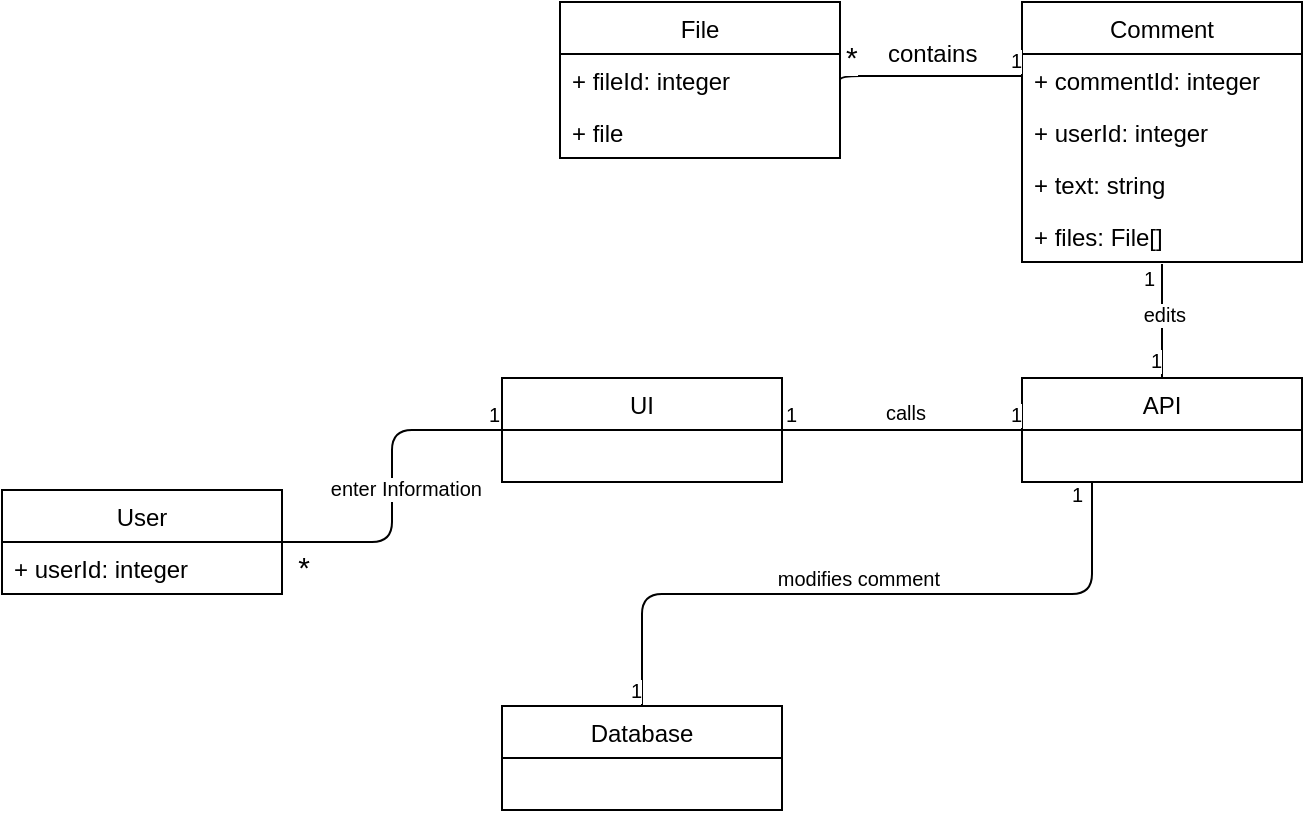 <mxfile version="10.7.1" type="google"><diagram id="DuFwiygCA5NhWehrIfKz" name="Page-1"><mxGraphModel dx="840" dy="452" grid="1" gridSize="10" guides="1" tooltips="1" connect="1" arrows="1" fold="1" page="1" pageScale="1" pageWidth="850" pageHeight="1100" math="0" shadow="0"><root><mxCell id="0"/><mxCell id="1" parent="0"/><mxCell id="mjrZsOxv6ocfrQTiyNL5-1" value="User" style="swimlane;fontStyle=0;childLayout=stackLayout;horizontal=1;startSize=26;fillColor=none;horizontalStack=0;resizeParent=1;resizeParentMax=0;resizeLast=0;collapsible=1;marginBottom=0;" parent="1" vertex="1"><mxGeometry x="30" y="272" width="140" height="52" as="geometry"><mxRectangle x="120" y="80" width="90" height="26" as="alternateBounds"/></mxGeometry></mxCell><mxCell id="Fd1iWmzivIPaSFPDkkt3-1" value="+ userId: integer" style="text;strokeColor=none;fillColor=none;align=left;verticalAlign=top;spacingLeft=4;spacingRight=4;overflow=hidden;rotatable=0;points=[[0,0.5],[1,0.5]];portConstraint=eastwest;" parent="mjrZsOxv6ocfrQTiyNL5-1" vertex="1"><mxGeometry y="26" width="140" height="26" as="geometry"/></mxCell><mxCell id="mjrZsOxv6ocfrQTiyNL5-2" value="Database" style="swimlane;fontStyle=0;childLayout=stackLayout;horizontal=1;startSize=26;fillColor=none;horizontalStack=0;resizeParent=1;resizeParentMax=0;resizeLast=0;collapsible=1;marginBottom=0;" parent="1" vertex="1"><mxGeometry x="280" y="380" width="140" height="52" as="geometry"/></mxCell><mxCell id="mjrZsOxv6ocfrQTiyNL5-3" value="UI" style="swimlane;fontStyle=0;childLayout=stackLayout;horizontal=1;startSize=26;fillColor=none;horizontalStack=0;resizeParent=1;resizeParentMax=0;resizeLast=0;collapsible=1;marginBottom=0;" parent="1" vertex="1"><mxGeometry x="280" y="216" width="140" height="52" as="geometry"/></mxCell><mxCell id="mjrZsOxv6ocfrQTiyNL5-4" value="API" style="swimlane;fontStyle=0;childLayout=stackLayout;horizontal=1;startSize=26;fillColor=none;horizontalStack=0;resizeParent=1;resizeParentMax=0;resizeLast=0;collapsible=1;marginBottom=0;" parent="1" vertex="1"><mxGeometry x="540" y="216" width="140" height="52" as="geometry"/></mxCell><mxCell id="mjrZsOxv6ocfrQTiyNL5-5" value="" style="endArrow=none;html=1;edgeStyle=orthogonalEdgeStyle;entryX=0;entryY=0.5;entryDx=0;entryDy=0;exitX=1;exitY=0.5;exitDx=0;exitDy=0;" parent="1" source="mjrZsOxv6ocfrQTiyNL5-1" target="mjrZsOxv6ocfrQTiyNL5-3" edge="1"><mxGeometry relative="1" as="geometry"><mxPoint x="170" y="311" as="sourcePoint"/><mxPoint x="250" y="270" as="targetPoint"/></mxGeometry></mxCell><mxCell id="mjrZsOxv6ocfrQTiyNL5-6" value="enter Information" style="resizable=0;html=1;align=right;verticalAlign=bottom;labelBackgroundColor=#ffffff;fontSize=10;" parent="mjrZsOxv6ocfrQTiyNL5-5" connectable="0" vertex="1"><mxGeometry x="1" relative="1" as="geometry"><mxPoint x="-10" y="37" as="offset"/></mxGeometry></mxCell><mxCell id="mjrZsOxv6ocfrQTiyNL5-7" value="1" style="resizable=0;html=1;align=right;verticalAlign=bottom;labelBackgroundColor=#ffffff;fontSize=10;" parent="1" connectable="0" vertex="1"><mxGeometry x="309" y="184" as="geometry"><mxPoint x="-30" y="58" as="offset"/></mxGeometry></mxCell><mxCell id="mjrZsOxv6ocfrQTiyNL5-8" value="&lt;font style=&quot;font-size: 15px&quot;&gt;*&lt;/font&gt;" style="resizable=0;html=1;align=right;verticalAlign=bottom;labelBackgroundColor=#ffffff;fontSize=10;" parent="1" connectable="0" vertex="1"><mxGeometry x="194" y="265" as="geometry"><mxPoint x="-10" y="56" as="offset"/></mxGeometry></mxCell><mxCell id="mjrZsOxv6ocfrQTiyNL5-9" value="" style="endArrow=none;html=1;edgeStyle=orthogonalEdgeStyle;" parent="1" edge="1"><mxGeometry relative="1" as="geometry"><mxPoint x="420" y="242" as="sourcePoint"/><mxPoint x="540" y="242" as="targetPoint"/></mxGeometry></mxCell><mxCell id="mjrZsOxv6ocfrQTiyNL5-10" value="1" style="resizable=0;html=1;align=left;verticalAlign=bottom;labelBackgroundColor=#ffffff;fontSize=10;" parent="mjrZsOxv6ocfrQTiyNL5-9" connectable="0" vertex="1"><mxGeometry x="-1" relative="1" as="geometry"/></mxCell><mxCell id="mjrZsOxv6ocfrQTiyNL5-11" value="1" style="resizable=0;html=1;align=right;verticalAlign=bottom;labelBackgroundColor=#ffffff;fontSize=10;" parent="mjrZsOxv6ocfrQTiyNL5-9" connectable="0" vertex="1"><mxGeometry x="1" relative="1" as="geometry"/></mxCell><mxCell id="mjrZsOxv6ocfrQTiyNL5-12" value="calls" style="resizable=0;html=1;align=right;verticalAlign=bottom;labelBackgroundColor=#ffffff;fontSize=10;" parent="1" connectable="0" vertex="1"><mxGeometry x="502" y="185" as="geometry"><mxPoint x="-10" y="56" as="offset"/></mxGeometry></mxCell><mxCell id="mjrZsOxv6ocfrQTiyNL5-13" value="" style="endArrow=none;html=1;edgeStyle=orthogonalEdgeStyle;exitX=0.25;exitY=1;exitDx=0;exitDy=0;" parent="1" source="mjrZsOxv6ocfrQTiyNL5-4" target="mjrZsOxv6ocfrQTiyNL5-2" edge="1"><mxGeometry relative="1" as="geometry"><mxPoint x="590" y="310" as="sourcePoint"/><mxPoint x="710" y="310" as="targetPoint"/></mxGeometry></mxCell><mxCell id="mjrZsOxv6ocfrQTiyNL5-14" value="1" style="resizable=0;html=1;align=left;verticalAlign=bottom;labelBackgroundColor=#ffffff;fontSize=10;" parent="mjrZsOxv6ocfrQTiyNL5-13" connectable="0" vertex="1"><mxGeometry x="-1" relative="1" as="geometry"><mxPoint x="-12" y="14" as="offset"/></mxGeometry></mxCell><mxCell id="mjrZsOxv6ocfrQTiyNL5-15" value="1" style="resizable=0;html=1;align=right;verticalAlign=bottom;labelBackgroundColor=#ffffff;fontSize=10;" parent="mjrZsOxv6ocfrQTiyNL5-13" connectable="0" vertex="1"><mxGeometry x="1" relative="1" as="geometry"/></mxCell><mxCell id="mjrZsOxv6ocfrQTiyNL5-16" value="modifies comment" style="resizable=0;html=1;align=right;verticalAlign=bottom;labelBackgroundColor=#ffffff;fontSize=10;" parent="1" connectable="0" vertex="1"><mxGeometry x="509" y="268" as="geometry"><mxPoint x="-10" y="56" as="offset"/></mxGeometry></mxCell><mxCell id="mjrZsOxv6ocfrQTiyNL5-25" value="Comment" style="swimlane;fontStyle=0;childLayout=stackLayout;horizontal=1;startSize=26;fillColor=none;horizontalStack=0;resizeParent=1;resizeParentMax=0;resizeLast=0;collapsible=1;marginBottom=0;" parent="1" vertex="1"><mxGeometry x="540" y="28" width="140" height="130" as="geometry"/></mxCell><mxCell id="mjrZsOxv6ocfrQTiyNL5-26" value="+ commentId: integer" style="text;strokeColor=none;fillColor=none;align=left;verticalAlign=top;spacingLeft=4;spacingRight=4;overflow=hidden;rotatable=0;points=[[0,0.5],[1,0.5]];portConstraint=eastwest;" parent="mjrZsOxv6ocfrQTiyNL5-25" vertex="1"><mxGeometry y="26" width="140" height="26" as="geometry"/></mxCell><mxCell id="4iRzWa-UpyT8Bl2vZxg2-1" value="+ userId: integer" style="text;strokeColor=none;fillColor=none;align=left;verticalAlign=top;spacingLeft=4;spacingRight=4;overflow=hidden;rotatable=0;points=[[0,0.5],[1,0.5]];portConstraint=eastwest;" parent="mjrZsOxv6ocfrQTiyNL5-25" vertex="1"><mxGeometry y="52" width="140" height="26" as="geometry"/></mxCell><mxCell id="mjrZsOxv6ocfrQTiyNL5-28" value="+ text: string" style="text;strokeColor=none;fillColor=none;align=left;verticalAlign=top;spacingLeft=4;spacingRight=4;overflow=hidden;rotatable=0;points=[[0,0.5],[1,0.5]];portConstraint=eastwest;" parent="mjrZsOxv6ocfrQTiyNL5-25" vertex="1"><mxGeometry y="78" width="140" height="26" as="geometry"/></mxCell><mxCell id="mjrZsOxv6ocfrQTiyNL5-29" value="+ files: File[]" style="text;strokeColor=none;fillColor=none;align=left;verticalAlign=top;spacingLeft=4;spacingRight=4;overflow=hidden;rotatable=0;points=[[0,0.5],[1,0.5]];portConstraint=eastwest;" parent="mjrZsOxv6ocfrQTiyNL5-25" vertex="1"><mxGeometry y="104" width="140" height="26" as="geometry"/></mxCell><mxCell id="mjrZsOxv6ocfrQTiyNL5-30" value="" style="endArrow=none;html=1;edgeStyle=orthogonalEdgeStyle;entryX=0.5;entryY=0;entryDx=0;entryDy=0;exitX=0.5;exitY=1.038;exitDx=0;exitDy=0;exitPerimeter=0;" parent="1" source="mjrZsOxv6ocfrQTiyNL5-29" target="mjrZsOxv6ocfrQTiyNL5-4" edge="1"><mxGeometry relative="1" as="geometry"><mxPoint x="610" y="180" as="sourcePoint"/><mxPoint x="720" y="170" as="targetPoint"/><Array as="points"/></mxGeometry></mxCell><mxCell id="mjrZsOxv6ocfrQTiyNL5-31" value="1" style="resizable=0;html=1;align=left;verticalAlign=bottom;labelBackgroundColor=#ffffff;fontSize=10;" parent="mjrZsOxv6ocfrQTiyNL5-30" connectable="0" vertex="1"><mxGeometry x="-1" relative="1" as="geometry"><mxPoint x="-11" y="16" as="offset"/></mxGeometry></mxCell><mxCell id="mjrZsOxv6ocfrQTiyNL5-32" value="1" style="resizable=0;html=1;align=right;verticalAlign=bottom;labelBackgroundColor=#ffffff;fontSize=10;" parent="mjrZsOxv6ocfrQTiyNL5-30" connectable="0" vertex="1"><mxGeometry x="1" relative="1" as="geometry"/></mxCell><mxCell id="mjrZsOxv6ocfrQTiyNL5-33" value="edits" style="resizable=0;html=1;align=right;verticalAlign=bottom;labelBackgroundColor=#ffffff;fontSize=10;" parent="1" connectable="0" vertex="1"><mxGeometry x="632" y="136" as="geometry"><mxPoint x="-10" y="56" as="offset"/></mxGeometry></mxCell><mxCell id="mjrZsOxv6ocfrQTiyNL5-34" value="File" style="swimlane;fontStyle=0;childLayout=stackLayout;horizontal=1;startSize=26;fillColor=none;horizontalStack=0;resizeParent=1;resizeParentMax=0;resizeLast=0;collapsible=1;marginBottom=0;" parent="1" vertex="1"><mxGeometry x="309" y="28" width="140" height="78" as="geometry"/></mxCell><mxCell id="mjrZsOxv6ocfrQTiyNL5-35" value="+ fileId: integer" style="text;strokeColor=none;fillColor=none;align=left;verticalAlign=top;spacingLeft=4;spacingRight=4;overflow=hidden;rotatable=0;points=[[0,0.5],[1,0.5]];portConstraint=eastwest;" parent="mjrZsOxv6ocfrQTiyNL5-34" vertex="1"><mxGeometry y="26" width="140" height="26" as="geometry"/></mxCell><mxCell id="mjrZsOxv6ocfrQTiyNL5-36" value="+ file" style="text;strokeColor=none;fillColor=none;align=left;verticalAlign=top;spacingLeft=4;spacingRight=4;overflow=hidden;rotatable=0;points=[[0,0.5],[1,0.5]];portConstraint=eastwest;" parent="mjrZsOxv6ocfrQTiyNL5-34" vertex="1"><mxGeometry y="52" width="140" height="26" as="geometry"/></mxCell><mxCell id="mjrZsOxv6ocfrQTiyNL5-37" value="" style="endArrow=none;html=1;edgeStyle=orthogonalEdgeStyle;entryX=0;entryY=0.808;entryDx=0;entryDy=0;exitX=1;exitY=0.5;exitDx=0;exitDy=0;entryPerimeter=0;" parent="1" edge="1"><mxGeometry relative="1" as="geometry"><mxPoint x="449" y="69" as="sourcePoint"/><mxPoint x="540" y="65" as="targetPoint"/><Array as="points"><mxPoint x="449" y="65"/></Array></mxGeometry></mxCell><mxCell id="mjrZsOxv6ocfrQTiyNL5-38" value="*" style="resizable=0;html=1;align=left;verticalAlign=bottom;labelBackgroundColor=#ffffff;fontSize=15;" parent="mjrZsOxv6ocfrQTiyNL5-37" connectable="0" vertex="1"><mxGeometry x="-1" relative="1" as="geometry"><mxPoint x="1" y="-3" as="offset"/></mxGeometry></mxCell><mxCell id="mjrZsOxv6ocfrQTiyNL5-39" value="1" style="resizable=0;html=1;align=right;verticalAlign=bottom;labelBackgroundColor=#ffffff;fontSize=10;" parent="mjrZsOxv6ocfrQTiyNL5-37" connectable="0" vertex="1"><mxGeometry x="1" relative="1" as="geometry"/></mxCell><mxCell id="mjrZsOxv6ocfrQTiyNL5-40" value="contains" style="text;html=1;resizable=0;points=[];autosize=1;align=left;verticalAlign=top;spacingTop=-4;" parent="1" vertex="1"><mxGeometry x="471" y="44" width="60" height="20" as="geometry"/></mxCell></root></mxGraphModel></diagram></mxfile>